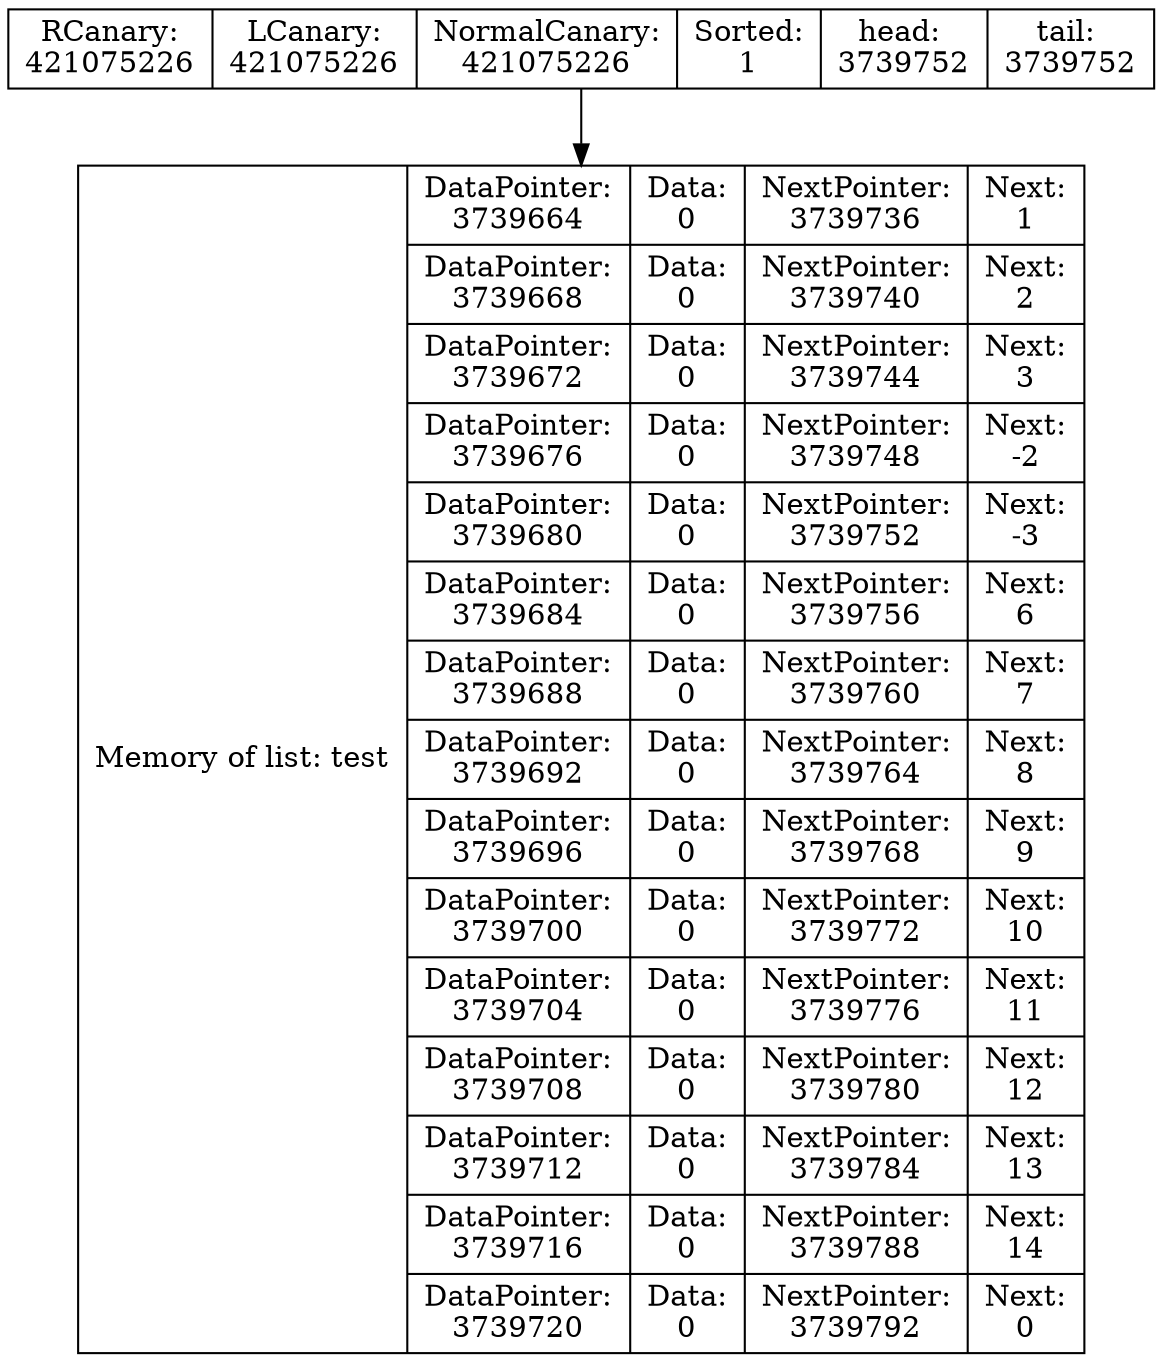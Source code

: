 digraph G{
data [shape=record,label="{Memory of list: test} | {{DataPointer:\n3739664 | Data:\n0 | NextPointer:\n3739736 | Next:\n1}
| {DataPointer:\n3739668 | Data:\n0 | NextPointer:\n3739740 | Next:\n2}
| {DataPointer:\n3739672 | Data:\n0 | NextPointer:\n3739744 | Next:\n3}
| {DataPointer:\n3739676 | Data:\n0 | NextPointer:\n3739748 | Next:\n-2}
| {DataPointer:\n3739680 | Data:\n0 | NextPointer:\n3739752 | Next:\n-3}
| {DataPointer:\n3739684 | Data:\n0 | NextPointer:\n3739756 | Next:\n6}
| {DataPointer:\n3739688 | Data:\n0 | NextPointer:\n3739760 | Next:\n7}
| {DataPointer:\n3739692 | Data:\n0 | NextPointer:\n3739764 | Next:\n8}
| {DataPointer:\n3739696 | Data:\n0 | NextPointer:\n3739768 | Next:\n9}
| {DataPointer:\n3739700 | Data:\n0 | NextPointer:\n3739772 | Next:\n10}
| {DataPointer:\n3739704 | Data:\n0 | NextPointer:\n3739776 | Next:\n11}
| {DataPointer:\n3739708 | Data:\n0 | NextPointer:\n3739780 | Next:\n12}
| {DataPointer:\n3739712 | Data:\n0 | NextPointer:\n3739784 | Next:\n13}
| {DataPointer:\n3739716 | Data:\n0 | NextPointer:\n3739788 | Next:\n14}
| {DataPointer:\n3739720 | Data:\n0 | NextPointer:\n3739792 | Next:\n0}
}"];
Shild [shape=record,label=" RCanary:\n421075226 | LCanary:\n421075226  | NormalCanary:\n421075226 | Sorted:\n1 | head: \n3739752 | tail: \n3739752 "];
Shild->data
}
